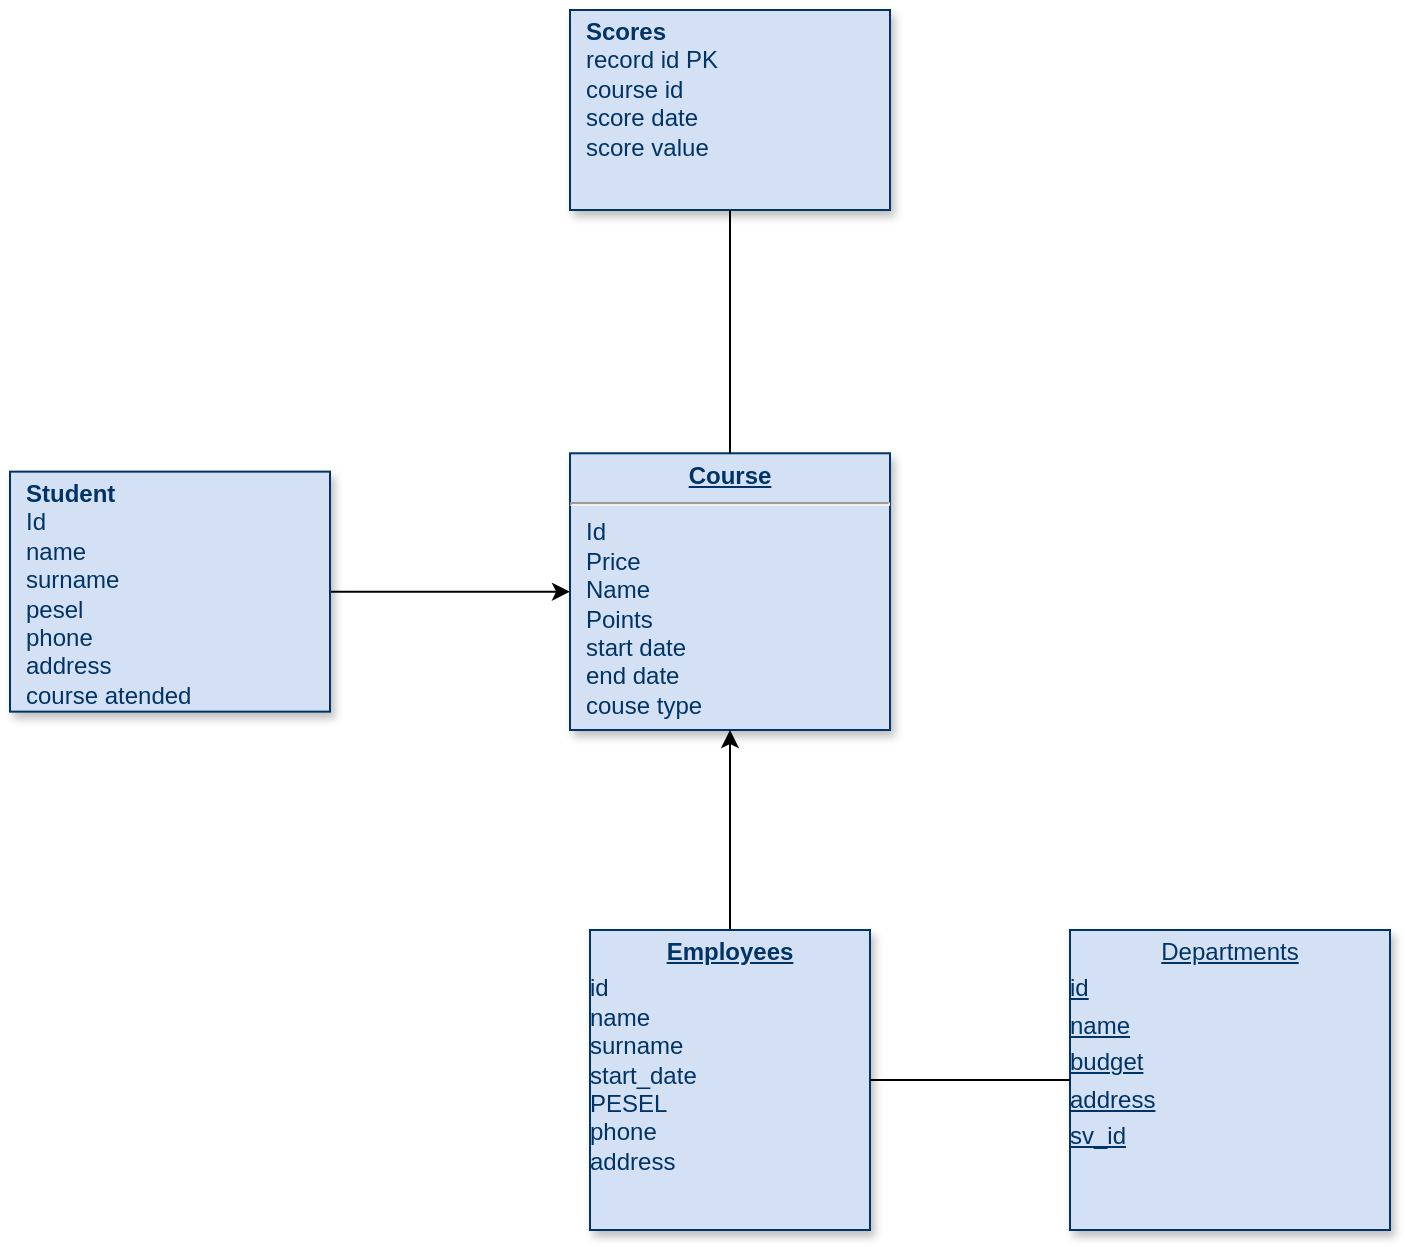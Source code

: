 <mxfile version="13.7.7" type="github">
  <diagram name="Page-1" id="efa7a0a1-bf9b-a30e-e6df-94a7791c09e9">
    <mxGraphModel dx="1854" dy="842" grid="1" gridSize="10" guides="1" tooltips="1" connect="1" arrows="1" fold="1" page="1" pageScale="1" pageWidth="826" pageHeight="1169" background="#ffffff" math="0" shadow="0">
      <root>
        <mxCell id="0" />
        <mxCell id="1" parent="0" />
        <mxCell id="19" value="&lt;p style=&quot;margin: 0px ; margin-top: 4px ; text-align: center ; text-decoration: underline&quot;&gt;&lt;b&gt;Course&lt;/b&gt;&lt;/p&gt;&lt;hr&gt;&lt;p style=&quot;margin: 0px ; margin-left: 8px&quot;&gt;Id&lt;/p&gt;&lt;p style=&quot;margin: 0px ; margin-left: 8px&quot;&gt;Price&lt;/p&gt;&lt;p style=&quot;margin: 0px ; margin-left: 8px&quot;&gt;Name&lt;/p&gt;&lt;p style=&quot;margin: 0px ; margin-left: 8px&quot;&gt;Points&lt;/p&gt;&lt;p style=&quot;margin: 0px ; margin-left: 8px&quot;&gt;start date&lt;/p&gt;&lt;p style=&quot;margin: 0px ; margin-left: 8px&quot;&gt;end date&lt;/p&gt;&lt;p style=&quot;margin: 0px ; margin-left: 8px&quot;&gt;couse type&lt;/p&gt;" style="verticalAlign=top;align=left;overflow=fill;fontSize=12;fontFamily=Helvetica;html=1;strokeColor=#003366;shadow=1;fillColor=#D4E1F5;fontColor=#003366" parent="1" vertex="1">
          <mxGeometry x="380" y="281.64" width="160" height="138.36" as="geometry" />
        </mxCell>
        <mxCell id="GVgvSCX-zw3ERWd0xDtI-118" value="" style="edgeStyle=orthogonalEdgeStyle;rounded=0;orthogonalLoop=1;jettySize=auto;html=1;" parent="1" source="20" target="19" edge="1">
          <mxGeometry relative="1" as="geometry" />
        </mxCell>
        <mxCell id="20" value="&lt;p style=&quot;margin: 0px ; margin-top: 4px ; text-align: center ; text-decoration: underline&quot;&gt;&lt;b&gt;Employees&lt;/b&gt;&lt;/p&gt;&lt;p style=&quot;margin: 4px 0px 0px&quot;&gt;&lt;span&gt;id&lt;/span&gt;&lt;br&gt;&lt;span&gt;name&lt;/span&gt;&lt;br&gt;&lt;span&gt;surname&lt;/span&gt;&lt;br&gt;&lt;span&gt;start_date&lt;/span&gt;&lt;br&gt;&lt;span&gt;PESEL&lt;/span&gt;&lt;br&gt;&lt;span&gt;phone&lt;/span&gt;&lt;br&gt;&lt;span&gt;address&lt;/span&gt;&lt;br&gt;&lt;/p&gt;" style="verticalAlign=top;align=left;overflow=fill;fontSize=12;fontFamily=Helvetica;html=1;strokeColor=#003366;shadow=1;fillColor=#D4E1F5;fontColor=#003366" parent="1" vertex="1">
          <mxGeometry x="390" y="520" width="140" height="150" as="geometry" />
        </mxCell>
        <mxCell id="23" value="&lt;p style=&quot;margin: 0px ; margin-top: 4px ; text-align: center ; text-decoration: underline&quot;&gt;&lt;/p&gt;&lt;p style=&quot;margin: 0px ; margin-left: 8px&quot;&gt;&lt;b&gt;Scores&lt;/b&gt;&lt;/p&gt;&lt;p style=&quot;margin: 0px ; margin-left: 8px&quot;&gt;record id PK&lt;/p&gt;&lt;p style=&quot;margin: 0px ; margin-left: 8px&quot;&gt;course id&lt;/p&gt;&lt;p style=&quot;margin: 0px ; margin-left: 8px&quot;&gt;score date&lt;/p&gt;&lt;p style=&quot;margin: 0px ; margin-left: 8px&quot;&gt;score value&lt;/p&gt;" style="verticalAlign=top;align=left;overflow=fill;fontSize=12;fontFamily=Helvetica;html=1;strokeColor=#003366;shadow=1;fillColor=#D4E1F5;fontColor=#003366" parent="1" vertex="1">
          <mxGeometry x="380.0" y="60.0" width="160" height="100" as="geometry" />
        </mxCell>
        <mxCell id="25" value="&lt;p style=&quot;margin: 0px ; margin-top: 4px ; text-align: center ; text-decoration: underline&quot;&gt;&lt;span style=&quot;text-align: left&quot;&gt;Departments&lt;/span&gt;&lt;/p&gt;&lt;p style=&quot;text-align: left ; margin: 4px 0px 0px ; text-decoration: underline&quot;&gt;id&lt;/p&gt;&lt;p style=&quot;text-align: left ; margin: 4px 0px 0px ; text-decoration: underline&quot;&gt;name&lt;/p&gt;&lt;p style=&quot;text-align: left ; margin: 4px 0px 0px ; text-decoration: underline&quot;&gt;budget&lt;/p&gt;&lt;p style=&quot;text-align: left ; margin: 4px 0px 0px ; text-decoration: underline&quot;&gt;address&lt;/p&gt;&lt;p style=&quot;text-align: left ; margin: 4px 0px 0px ; text-decoration: underline&quot;&gt;sv_id&lt;/p&gt;&lt;p style=&quot;text-align: left ; margin: 4px 0px 0px ; text-decoration: underline&quot;&gt;&lt;br&gt;&lt;/p&gt;" style="verticalAlign=top;align=left;overflow=fill;fontSize=12;fontFamily=Helvetica;html=1;strokeColor=#003366;shadow=1;fillColor=#D4E1F5;fontColor=#003366" parent="1" vertex="1">
          <mxGeometry x="630" y="520" width="160" height="150" as="geometry" />
        </mxCell>
        <mxCell id="GVgvSCX-zw3ERWd0xDtI-119" value="" style="edgeStyle=orthogonalEdgeStyle;rounded=0;orthogonalLoop=1;jettySize=auto;html=1;" parent="1" source="GVgvSCX-zw3ERWd0xDtI-115" target="19" edge="1">
          <mxGeometry relative="1" as="geometry" />
        </mxCell>
        <mxCell id="GVgvSCX-zw3ERWd0xDtI-115" value="&lt;p style=&quot;margin: 0px ; margin-top: 4px ; text-align: center ; text-decoration: underline&quot;&gt;&lt;/p&gt;&lt;p style=&quot;margin: 0px ; margin-left: 8px&quot;&gt;&lt;b&gt;Student&lt;/b&gt;&lt;/p&gt;&lt;p style=&quot;margin: 0px ; margin-left: 8px&quot;&gt;Id&lt;/p&gt;&lt;p style=&quot;margin: 0px ; margin-left: 8px&quot;&gt;name&lt;/p&gt;&lt;p style=&quot;margin: 0px ; margin-left: 8px&quot;&gt;surname&lt;/p&gt;&lt;p style=&quot;margin: 0px ; margin-left: 8px&quot;&gt;pesel&lt;/p&gt;&lt;p style=&quot;margin: 0px ; margin-left: 8px&quot;&gt;phone&lt;/p&gt;&lt;p style=&quot;margin: 0px ; margin-left: 8px&quot;&gt;address&lt;/p&gt;&lt;p style=&quot;margin: 0px ; margin-left: 8px&quot;&gt;course atended&lt;/p&gt;" style="verticalAlign=top;align=left;overflow=fill;fontSize=12;fontFamily=Helvetica;html=1;strokeColor=#003366;shadow=1;fillColor=#D4E1F5;fontColor=#003366" parent="1" vertex="1">
          <mxGeometry x="100.0" y="290.82" width="160" height="120" as="geometry" />
        </mxCell>
        <mxCell id="GVgvSCX-zw3ERWd0xDtI-116" value="" style="endArrow=none;html=1;entryX=1;entryY=0.5;entryDx=0;entryDy=0;exitX=0;exitY=0.5;exitDx=0;exitDy=0;" parent="1" source="25" target="20" edge="1">
          <mxGeometry width="50" height="50" relative="1" as="geometry">
            <mxPoint x="470" y="380" as="sourcePoint" />
            <mxPoint x="520" y="330" as="targetPoint" />
          </mxGeometry>
        </mxCell>
        <mxCell id="GVgvSCX-zw3ERWd0xDtI-117" value="" style="endArrow=none;html=1;entryX=0.5;entryY=0;entryDx=0;entryDy=0;" parent="1" source="23" target="19" edge="1">
          <mxGeometry width="50" height="50" relative="1" as="geometry">
            <mxPoint x="470" y="380" as="sourcePoint" />
            <mxPoint x="520" y="330" as="targetPoint" />
          </mxGeometry>
        </mxCell>
      </root>
    </mxGraphModel>
  </diagram>
</mxfile>
